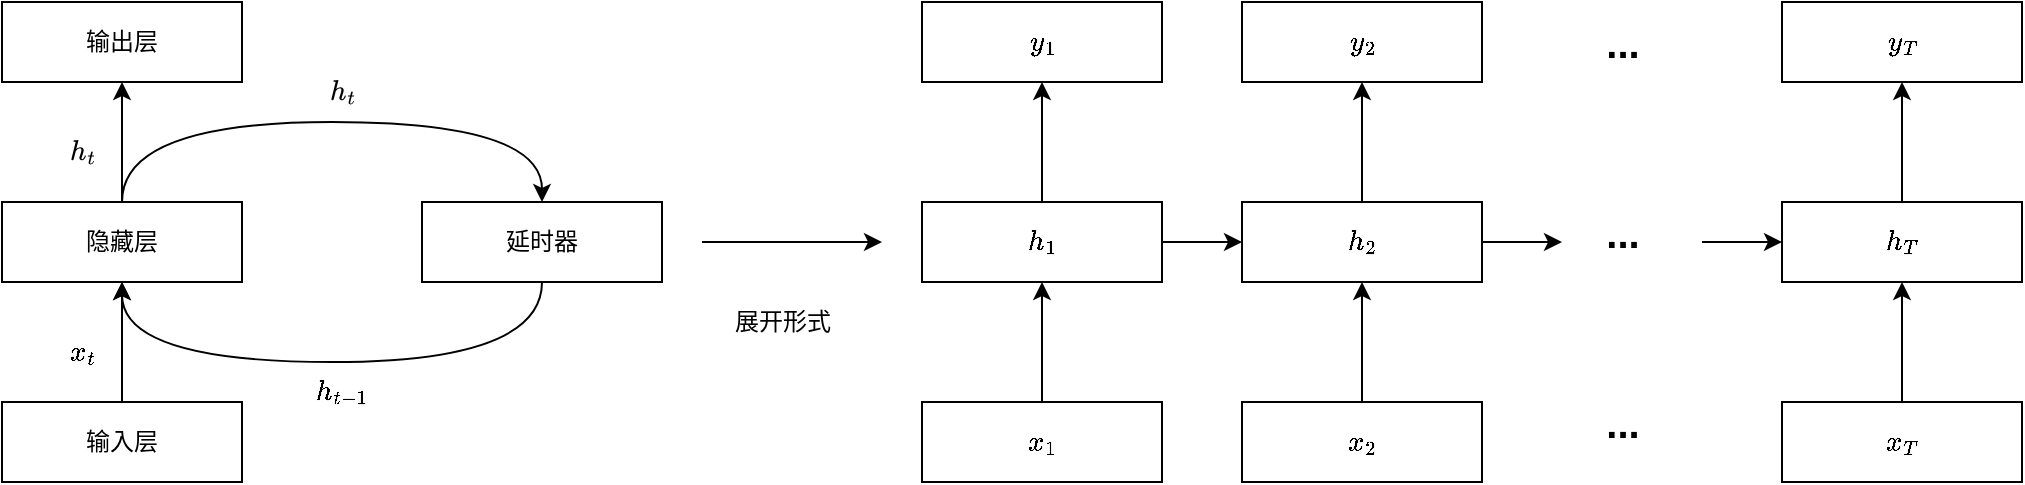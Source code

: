 <mxfile version="20.8.16" type="github">
  <diagram name="第 1 页" id="F06NM2VTtUtvf9hc3LIS">
    <mxGraphModel dx="2021" dy="1105" grid="1" gridSize="10" guides="1" tooltips="1" connect="1" arrows="1" fold="1" page="1" pageScale="1" pageWidth="827" pageHeight="1169" math="1" shadow="0">
      <root>
        <mxCell id="0" />
        <mxCell id="1" parent="0" />
        <mxCell id="kxeGJRA-98NlILUC69dS-2" value="输出层" style="rounded=0;whiteSpace=wrap;html=1;" vertex="1" parent="1">
          <mxGeometry x="260" y="390" width="120" height="40" as="geometry" />
        </mxCell>
        <mxCell id="kxeGJRA-98NlILUC69dS-7" value="" style="edgeStyle=orthogonalEdgeStyle;rounded=0;orthogonalLoop=1;jettySize=auto;html=1;" edge="1" parent="1" source="kxeGJRA-98NlILUC69dS-3" target="kxeGJRA-98NlILUC69dS-2">
          <mxGeometry relative="1" as="geometry" />
        </mxCell>
        <mxCell id="kxeGJRA-98NlILUC69dS-11" style="edgeStyle=orthogonalEdgeStyle;curved=1;rounded=0;orthogonalLoop=1;jettySize=auto;html=1;exitX=0.5;exitY=0;exitDx=0;exitDy=0;entryX=0.5;entryY=0;entryDx=0;entryDy=0;" edge="1" parent="1" source="kxeGJRA-98NlILUC69dS-3" target="kxeGJRA-98NlILUC69dS-8">
          <mxGeometry relative="1" as="geometry">
            <Array as="points">
              <mxPoint x="320" y="450" />
              <mxPoint x="530" y="450" />
            </Array>
          </mxGeometry>
        </mxCell>
        <mxCell id="kxeGJRA-98NlILUC69dS-3" value="隐藏层" style="rounded=0;whiteSpace=wrap;html=1;" vertex="1" parent="1">
          <mxGeometry x="260" y="490" width="120" height="40" as="geometry" />
        </mxCell>
        <mxCell id="kxeGJRA-98NlILUC69dS-6" value="" style="edgeStyle=orthogonalEdgeStyle;rounded=0;orthogonalLoop=1;jettySize=auto;html=1;" edge="1" parent="1" source="kxeGJRA-98NlILUC69dS-4" target="kxeGJRA-98NlILUC69dS-3">
          <mxGeometry relative="1" as="geometry" />
        </mxCell>
        <mxCell id="kxeGJRA-98NlILUC69dS-4" value="输入层" style="rounded=0;whiteSpace=wrap;html=1;" vertex="1" parent="1">
          <mxGeometry x="260" y="590" width="120" height="40" as="geometry" />
        </mxCell>
        <mxCell id="kxeGJRA-98NlILUC69dS-14" style="edgeStyle=orthogonalEdgeStyle;curved=1;rounded=0;orthogonalLoop=1;jettySize=auto;html=1;exitX=0.5;exitY=1;exitDx=0;exitDy=0;entryX=0.5;entryY=1;entryDx=0;entryDy=0;" edge="1" parent="1" source="kxeGJRA-98NlILUC69dS-8" target="kxeGJRA-98NlILUC69dS-3">
          <mxGeometry relative="1" as="geometry">
            <mxPoint x="320" y="540" as="targetPoint" />
            <Array as="points">
              <mxPoint x="530" y="570" />
              <mxPoint x="320" y="570" />
            </Array>
          </mxGeometry>
        </mxCell>
        <mxCell id="kxeGJRA-98NlILUC69dS-8" value="延时器" style="rounded=0;whiteSpace=wrap;html=1;" vertex="1" parent="1">
          <mxGeometry x="470" y="490" width="120" height="40" as="geometry" />
        </mxCell>
        <mxCell id="kxeGJRA-98NlILUC69dS-15" value="&lt;svg style=&quot;vertical-align: -0.357ex;&quot; xmlns:xlink=&quot;http://www.w3.org/1999/xlink&quot; viewBox=&quot;0 -694 914.3 851.8&quot; role=&quot;img&quot; height=&quot;1.927ex&quot; width=&quot;2.068ex&quot; xmlns=&quot;http://www.w3.org/2000/svg&quot;&gt;&lt;defs&gt;&lt;path d=&quot;M137 683Q138 683 209 688T282 694Q294 694 294 685Q294 674 258 534Q220 386 220 383Q220 381 227 388Q288 442 357 442Q411 442 444 415T478 336Q478 285 440 178T402 50Q403 36 407 31T422 26Q450 26 474 56T513 138Q516 149 519 151T535 153Q555 153 555 145Q555 144 551 130Q535 71 500 33Q466 -10 419 -10H414Q367 -10 346 17T325 74Q325 90 361 192T398 345Q398 404 354 404H349Q266 404 205 306L198 293L164 158Q132 28 127 16Q114 -11 83 -11Q69 -11 59 -2T48 16Q48 30 121 320L195 616Q195 629 188 632T149 637H128Q122 643 122 645T124 664Q129 683 137 683Z&quot; id=&quot;MJX-2-TEX-I-210E&quot;&gt;&lt;/path&gt;&lt;path d=&quot;M26 385Q19 392 19 395Q19 399 22 411T27 425Q29 430 36 430T87 431H140L159 511Q162 522 166 540T173 566T179 586T187 603T197 615T211 624T229 626Q247 625 254 615T261 596Q261 589 252 549T232 470L222 433Q222 431 272 431H323Q330 424 330 420Q330 398 317 385H210L174 240Q135 80 135 68Q135 26 162 26Q197 26 230 60T283 144Q285 150 288 151T303 153H307Q322 153 322 145Q322 142 319 133Q314 117 301 95T267 48T216 6T155 -11Q125 -11 98 4T59 56Q57 64 57 83V101L92 241Q127 382 128 383Q128 385 77 385H26Z&quot; id=&quot;MJX-2-TEX-I-1D461&quot;&gt;&lt;/path&gt;&lt;/defs&gt;&lt;g transform=&quot;scale(1,-1)&quot; stroke-width=&quot;0&quot; fill=&quot;currentColor&quot; stroke=&quot;currentColor&quot;&gt;&lt;g data-mml-node=&quot;math&quot;&gt;&lt;g data-mml-node=&quot;msub&quot;&gt;&lt;g data-mml-node=&quot;mi&quot;&gt;&lt;use xlink:href=&quot;#MJX-2-TEX-I-210E&quot; data-c=&quot;210E&quot;&gt;&lt;/use&gt;&lt;/g&gt;&lt;g transform=&quot;translate(609,-150) scale(0.707)&quot; data-mml-node=&quot;mi&quot;&gt;&lt;use xlink:href=&quot;#MJX-2-TEX-I-1D461&quot; data-c=&quot;1D461&quot;&gt;&lt;/use&gt;&lt;/g&gt;&lt;/g&gt;&lt;/g&gt;&lt;/g&gt;&lt;/svg&gt;" style="text;html=1;align=center;verticalAlign=middle;resizable=0;points=[];autosize=1;strokeColor=none;fillColor=none;" vertex="1" parent="1">
          <mxGeometry x="280" y="450" width="40" height="30" as="geometry" />
        </mxCell>
        <mxCell id="kxeGJRA-98NlILUC69dS-18" value="$$x_t$$" style="text;html=1;align=center;verticalAlign=middle;resizable=0;points=[];autosize=1;strokeColor=none;fillColor=none;" vertex="1" parent="1">
          <mxGeometry x="265" y="550" width="70" height="30" as="geometry" />
        </mxCell>
        <mxCell id="kxeGJRA-98NlILUC69dS-19" value="&lt;svg style=&quot;vertical-align: -0.357ex;&quot; xmlns:xlink=&quot;http://www.w3.org/1999/xlink&quot; viewBox=&quot;0 -694 914.3 851.8&quot; role=&quot;img&quot; height=&quot;1.927ex&quot; width=&quot;2.068ex&quot; xmlns=&quot;http://www.w3.org/2000/svg&quot;&gt;&lt;defs&gt;&lt;path d=&quot;M137 683Q138 683 209 688T282 694Q294 694 294 685Q294 674 258 534Q220 386 220 383Q220 381 227 388Q288 442 357 442Q411 442 444 415T478 336Q478 285 440 178T402 50Q403 36 407 31T422 26Q450 26 474 56T513 138Q516 149 519 151T535 153Q555 153 555 145Q555 144 551 130Q535 71 500 33Q466 -10 419 -10H414Q367 -10 346 17T325 74Q325 90 361 192T398 345Q398 404 354 404H349Q266 404 205 306L198 293L164 158Q132 28 127 16Q114 -11 83 -11Q69 -11 59 -2T48 16Q48 30 121 320L195 616Q195 629 188 632T149 637H128Q122 643 122 645T124 664Q129 683 137 683Z&quot; id=&quot;MJX-2-TEX-I-210E&quot;&gt;&lt;/path&gt;&lt;path d=&quot;M26 385Q19 392 19 395Q19 399 22 411T27 425Q29 430 36 430T87 431H140L159 511Q162 522 166 540T173 566T179 586T187 603T197 615T211 624T229 626Q247 625 254 615T261 596Q261 589 252 549T232 470L222 433Q222 431 272 431H323Q330 424 330 420Q330 398 317 385H210L174 240Q135 80 135 68Q135 26 162 26Q197 26 230 60T283 144Q285 150 288 151T303 153H307Q322 153 322 145Q322 142 319 133Q314 117 301 95T267 48T216 6T155 -11Q125 -11 98 4T59 56Q57 64 57 83V101L92 241Q127 382 128 383Q128 385 77 385H26Z&quot; id=&quot;MJX-2-TEX-I-1D461&quot;&gt;&lt;/path&gt;&lt;/defs&gt;&lt;g transform=&quot;scale(1,-1)&quot; stroke-width=&quot;0&quot; fill=&quot;currentColor&quot; stroke=&quot;currentColor&quot;&gt;&lt;g data-mml-node=&quot;math&quot;&gt;&lt;g data-mml-node=&quot;msub&quot;&gt;&lt;g data-mml-node=&quot;mi&quot;&gt;&lt;use xlink:href=&quot;#MJX-2-TEX-I-210E&quot; data-c=&quot;210E&quot;&gt;&lt;/use&gt;&lt;/g&gt;&lt;g transform=&quot;translate(609,-150) scale(0.707)&quot; data-mml-node=&quot;mi&quot;&gt;&lt;use xlink:href=&quot;#MJX-2-TEX-I-1D461&quot; data-c=&quot;1D461&quot;&gt;&lt;/use&gt;&lt;/g&gt;&lt;/g&gt;&lt;/g&gt;&lt;/g&gt;&lt;/svg&gt;" style="text;html=1;align=center;verticalAlign=middle;resizable=0;points=[];autosize=1;strokeColor=none;fillColor=none;" vertex="1" parent="1">
          <mxGeometry x="410" y="420" width="40" height="30" as="geometry" />
        </mxCell>
        <mxCell id="kxeGJRA-98NlILUC69dS-21" value="$$h_{t-1}$$" style="text;html=1;align=center;verticalAlign=middle;resizable=0;points=[];autosize=1;strokeColor=none;fillColor=none;" vertex="1" parent="1">
          <mxGeometry x="385" y="570" width="90" height="30" as="geometry" />
        </mxCell>
        <mxCell id="kxeGJRA-98NlILUC69dS-22" value="" style="rounded=0;whiteSpace=wrap;html=1;" vertex="1" parent="1">
          <mxGeometry x="720" y="390" width="120" height="40" as="geometry" />
        </mxCell>
        <mxCell id="kxeGJRA-98NlILUC69dS-25" value="" style="edgeStyle=orthogonalEdgeStyle;curved=1;rounded=0;orthogonalLoop=1;jettySize=auto;html=1;" edge="1" parent="1" source="kxeGJRA-98NlILUC69dS-23" target="kxeGJRA-98NlILUC69dS-22">
          <mxGeometry relative="1" as="geometry" />
        </mxCell>
        <mxCell id="kxeGJRA-98NlILUC69dS-23" value="" style="rounded=0;whiteSpace=wrap;html=1;" vertex="1" parent="1">
          <mxGeometry x="720" y="490" width="120" height="40" as="geometry" />
        </mxCell>
        <mxCell id="kxeGJRA-98NlILUC69dS-26" value="" style="edgeStyle=orthogonalEdgeStyle;curved=1;rounded=0;orthogonalLoop=1;jettySize=auto;html=1;" edge="1" parent="1" source="kxeGJRA-98NlILUC69dS-24" target="kxeGJRA-98NlILUC69dS-23">
          <mxGeometry relative="1" as="geometry" />
        </mxCell>
        <mxCell id="kxeGJRA-98NlILUC69dS-24" value="" style="rounded=0;whiteSpace=wrap;html=1;" vertex="1" parent="1">
          <mxGeometry x="720" y="590" width="120" height="40" as="geometry" />
        </mxCell>
        <mxCell id="kxeGJRA-98NlILUC69dS-27" value="" style="endArrow=classic;html=1;rounded=0;curved=1;" edge="1" parent="1">
          <mxGeometry width="50" height="50" relative="1" as="geometry">
            <mxPoint x="610" y="510" as="sourcePoint" />
            <mxPoint x="700" y="510" as="targetPoint" />
          </mxGeometry>
        </mxCell>
        <mxCell id="kxeGJRA-98NlILUC69dS-28" value="展开形式" style="text;html=1;align=center;verticalAlign=middle;resizable=0;points=[];autosize=1;strokeColor=none;fillColor=none;" vertex="1" parent="1">
          <mxGeometry x="615" y="535" width="70" height="30" as="geometry" />
        </mxCell>
        <mxCell id="kxeGJRA-98NlILUC69dS-29" value="$$x_1$$" style="text;html=1;align=center;verticalAlign=middle;resizable=0;points=[];autosize=1;strokeColor=none;fillColor=none;" vertex="1" parent="1">
          <mxGeometry x="745" y="595" width="70" height="30" as="geometry" />
        </mxCell>
        <mxCell id="kxeGJRA-98NlILUC69dS-30" value="$$h_1$$" style="text;html=1;align=center;verticalAlign=middle;resizable=0;points=[];autosize=1;strokeColor=none;fillColor=none;" vertex="1" parent="1">
          <mxGeometry x="745" y="495" width="70" height="30" as="geometry" />
        </mxCell>
        <mxCell id="kxeGJRA-98NlILUC69dS-31" value="$$y_1$$" style="text;html=1;align=center;verticalAlign=middle;resizable=0;points=[];autosize=1;strokeColor=none;fillColor=none;" vertex="1" parent="1">
          <mxGeometry x="745" y="395" width="70" height="30" as="geometry" />
        </mxCell>
        <mxCell id="kxeGJRA-98NlILUC69dS-33" value="" style="endArrow=classic;html=1;rounded=0;curved=1;exitX=1;exitY=0.5;exitDx=0;exitDy=0;" edge="1" parent="1" source="kxeGJRA-98NlILUC69dS-23">
          <mxGeometry width="50" height="50" relative="1" as="geometry">
            <mxPoint x="410" y="600" as="sourcePoint" />
            <mxPoint x="880" y="510" as="targetPoint" />
          </mxGeometry>
        </mxCell>
        <mxCell id="kxeGJRA-98NlILUC69dS-34" value="" style="rounded=0;whiteSpace=wrap;html=1;" vertex="1" parent="1">
          <mxGeometry x="880" y="390" width="120" height="40" as="geometry" />
        </mxCell>
        <mxCell id="kxeGJRA-98NlILUC69dS-35" value="" style="edgeStyle=orthogonalEdgeStyle;curved=1;rounded=0;orthogonalLoop=1;jettySize=auto;html=1;" edge="1" parent="1" source="kxeGJRA-98NlILUC69dS-36" target="kxeGJRA-98NlILUC69dS-34">
          <mxGeometry relative="1" as="geometry" />
        </mxCell>
        <mxCell id="kxeGJRA-98NlILUC69dS-36" value="" style="rounded=0;whiteSpace=wrap;html=1;" vertex="1" parent="1">
          <mxGeometry x="880" y="490" width="120" height="40" as="geometry" />
        </mxCell>
        <mxCell id="kxeGJRA-98NlILUC69dS-37" value="" style="edgeStyle=orthogonalEdgeStyle;curved=1;rounded=0;orthogonalLoop=1;jettySize=auto;html=1;" edge="1" parent="1" source="kxeGJRA-98NlILUC69dS-38" target="kxeGJRA-98NlILUC69dS-36">
          <mxGeometry relative="1" as="geometry" />
        </mxCell>
        <mxCell id="kxeGJRA-98NlILUC69dS-38" value="" style="rounded=0;whiteSpace=wrap;html=1;" vertex="1" parent="1">
          <mxGeometry x="880" y="590" width="120" height="40" as="geometry" />
        </mxCell>
        <mxCell id="kxeGJRA-98NlILUC69dS-39" value="$$x_2$$" style="text;html=1;align=center;verticalAlign=middle;resizable=0;points=[];autosize=1;strokeColor=none;fillColor=none;" vertex="1" parent="1">
          <mxGeometry x="905" y="595" width="70" height="30" as="geometry" />
        </mxCell>
        <mxCell id="kxeGJRA-98NlILUC69dS-40" value="$$h_2$$" style="text;html=1;align=center;verticalAlign=middle;resizable=0;points=[];autosize=1;strokeColor=none;fillColor=none;" vertex="1" parent="1">
          <mxGeometry x="905" y="495" width="70" height="30" as="geometry" />
        </mxCell>
        <mxCell id="kxeGJRA-98NlILUC69dS-41" value="$$y_2$$" style="text;html=1;align=center;verticalAlign=middle;resizable=0;points=[];autosize=1;strokeColor=none;fillColor=none;" vertex="1" parent="1">
          <mxGeometry x="905" y="395" width="70" height="30" as="geometry" />
        </mxCell>
        <mxCell id="kxeGJRA-98NlILUC69dS-42" value="" style="endArrow=classic;html=1;rounded=0;curved=1;exitX=1;exitY=0.5;exitDx=0;exitDy=0;" edge="1" parent="1" source="kxeGJRA-98NlILUC69dS-36">
          <mxGeometry width="50" height="50" relative="1" as="geometry">
            <mxPoint x="570" y="600" as="sourcePoint" />
            <mxPoint x="1040" y="510" as="targetPoint" />
          </mxGeometry>
        </mxCell>
        <mxCell id="kxeGJRA-98NlILUC69dS-43" value="&lt;b&gt;&lt;font style=&quot;font-size: 20px;&quot;&gt;...&lt;/font&gt;&lt;/b&gt;" style="text;html=1;align=center;verticalAlign=middle;resizable=0;points=[];autosize=1;strokeColor=none;fillColor=none;" vertex="1" parent="1">
          <mxGeometry x="1050" y="390" width="40" height="40" as="geometry" />
        </mxCell>
        <mxCell id="kxeGJRA-98NlILUC69dS-44" value="&lt;b&gt;&lt;font style=&quot;font-size: 20px;&quot;&gt;...&lt;/font&gt;&lt;/b&gt;" style="text;html=1;align=center;verticalAlign=middle;resizable=0;points=[];autosize=1;strokeColor=none;fillColor=none;" vertex="1" parent="1">
          <mxGeometry x="1050" y="485" width="40" height="40" as="geometry" />
        </mxCell>
        <mxCell id="kxeGJRA-98NlILUC69dS-45" value="&lt;b&gt;&lt;font style=&quot;font-size: 20px;&quot;&gt;...&lt;/font&gt;&lt;/b&gt;" style="text;html=1;align=center;verticalAlign=middle;resizable=0;points=[];autosize=1;strokeColor=none;fillColor=none;" vertex="1" parent="1">
          <mxGeometry x="1050" y="580" width="40" height="40" as="geometry" />
        </mxCell>
        <mxCell id="kxeGJRA-98NlILUC69dS-47" value="" style="rounded=0;whiteSpace=wrap;html=1;" vertex="1" parent="1">
          <mxGeometry x="1150" y="390" width="120" height="40" as="geometry" />
        </mxCell>
        <mxCell id="kxeGJRA-98NlILUC69dS-48" value="" style="edgeStyle=orthogonalEdgeStyle;curved=1;rounded=0;orthogonalLoop=1;jettySize=auto;html=1;" edge="1" parent="1" source="kxeGJRA-98NlILUC69dS-49" target="kxeGJRA-98NlILUC69dS-47">
          <mxGeometry relative="1" as="geometry" />
        </mxCell>
        <mxCell id="kxeGJRA-98NlILUC69dS-49" value="" style="rounded=0;whiteSpace=wrap;html=1;" vertex="1" parent="1">
          <mxGeometry x="1150" y="490" width="120" height="40" as="geometry" />
        </mxCell>
        <mxCell id="kxeGJRA-98NlILUC69dS-50" value="" style="edgeStyle=orthogonalEdgeStyle;curved=1;rounded=0;orthogonalLoop=1;jettySize=auto;html=1;" edge="1" parent="1" source="kxeGJRA-98NlILUC69dS-51" target="kxeGJRA-98NlILUC69dS-49">
          <mxGeometry relative="1" as="geometry" />
        </mxCell>
        <mxCell id="kxeGJRA-98NlILUC69dS-51" value="" style="rounded=0;whiteSpace=wrap;html=1;" vertex="1" parent="1">
          <mxGeometry x="1150" y="590" width="120" height="40" as="geometry" />
        </mxCell>
        <mxCell id="kxeGJRA-98NlILUC69dS-52" value="$$x_T$$" style="text;html=1;align=center;verticalAlign=middle;resizable=0;points=[];autosize=1;strokeColor=none;fillColor=none;" vertex="1" parent="1">
          <mxGeometry x="1175" y="595" width="70" height="30" as="geometry" />
        </mxCell>
        <mxCell id="kxeGJRA-98NlILUC69dS-53" value="$$h_T$$" style="text;html=1;align=center;verticalAlign=middle;resizable=0;points=[];autosize=1;strokeColor=none;fillColor=none;" vertex="1" parent="1">
          <mxGeometry x="1175" y="495" width="70" height="30" as="geometry" />
        </mxCell>
        <mxCell id="kxeGJRA-98NlILUC69dS-54" value="$$y_T$$" style="text;html=1;align=center;verticalAlign=middle;resizable=0;points=[];autosize=1;strokeColor=none;fillColor=none;" vertex="1" parent="1">
          <mxGeometry x="1175" y="395" width="70" height="30" as="geometry" />
        </mxCell>
        <mxCell id="kxeGJRA-98NlILUC69dS-56" value="" style="endArrow=classic;html=1;rounded=0;fontSize=20;curved=1;entryX=0;entryY=0.5;entryDx=0;entryDy=0;" edge="1" parent="1" target="kxeGJRA-98NlILUC69dS-49">
          <mxGeometry width="50" height="50" relative="1" as="geometry">
            <mxPoint x="1110" y="510" as="sourcePoint" />
            <mxPoint x="750" y="500" as="targetPoint" />
          </mxGeometry>
        </mxCell>
      </root>
    </mxGraphModel>
  </diagram>
</mxfile>
